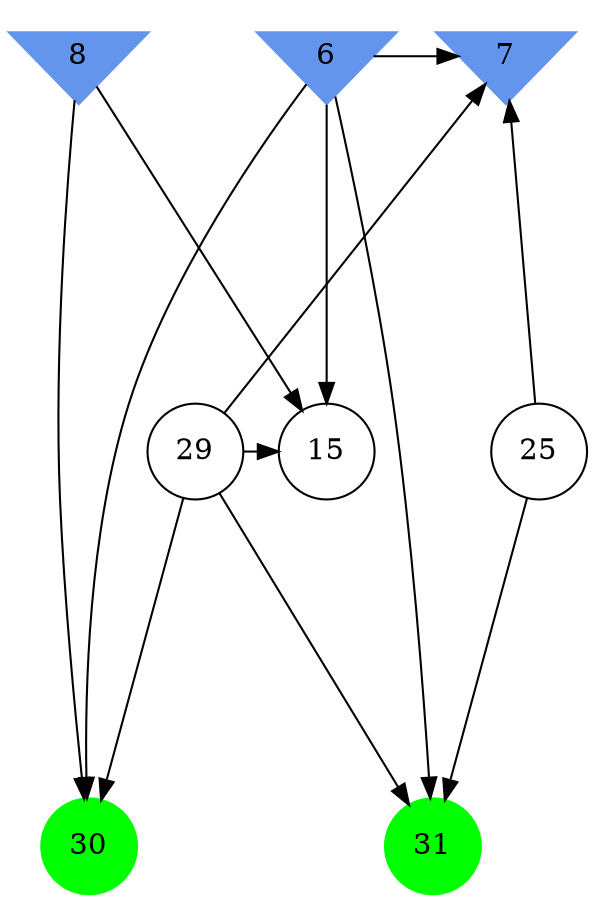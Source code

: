 digraph brain {
	ranksep=2.0;
	6 [shape=invtriangle,style=filled,color=cornflowerblue];
	7 [shape=invtriangle,style=filled,color=cornflowerblue];
	8 [shape=invtriangle,style=filled,color=cornflowerblue];
	15 [shape=circle,color=black];
	25 [shape=circle,color=black];
	29 [shape=circle,color=black];
	30 [shape=circle,style=filled,color=green];
	31 [shape=circle,style=filled,color=green];
	6	->	15;
	6	->	30;
	8	->	15;
	8	->	30;
	29	->	15;
	29	->	30;
	6	->	31;
	6	->	7;
	25	->	31;
	25	->	7;
	29	->	31;
	29	->	7;
	{ rank=same; 6; 7; 8; }
	{ rank=same; 15; 25; 29; }
	{ rank=same; 30; 31; }
}
